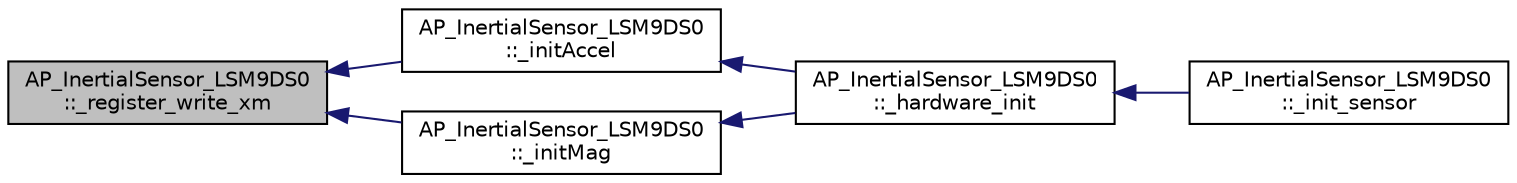 digraph "AP_InertialSensor_LSM9DS0::_register_write_xm"
{
 // INTERACTIVE_SVG=YES
  edge [fontname="Helvetica",fontsize="10",labelfontname="Helvetica",labelfontsize="10"];
  node [fontname="Helvetica",fontsize="10",shape=record];
  rankdir="LR";
  Node1 [label="AP_InertialSensor_LSM9DS0\l::_register_write_xm",height=0.2,width=0.4,color="black", fillcolor="grey75", style="filled" fontcolor="black"];
  Node1 -> Node2 [dir="back",color="midnightblue",fontsize="10",style="solid",fontname="Helvetica"];
  Node2 [label="AP_InertialSensor_LSM9DS0\l::_initAccel",height=0.2,width=0.4,color="black", fillcolor="white", style="filled",URL="$classAP__InertialSensor__LSM9DS0.html#a56ffbf91585244470aaece93b77447f5"];
  Node2 -> Node3 [dir="back",color="midnightblue",fontsize="10",style="solid",fontname="Helvetica"];
  Node3 [label="AP_InertialSensor_LSM9DS0\l::_hardware_init",height=0.2,width=0.4,color="black", fillcolor="white", style="filled",URL="$classAP__InertialSensor__LSM9DS0.html#a1ab90ee9f6357f22f78ba8e69f4d2d5d"];
  Node3 -> Node4 [dir="back",color="midnightblue",fontsize="10",style="solid",fontname="Helvetica"];
  Node4 [label="AP_InertialSensor_LSM9DS0\l::_init_sensor",height=0.2,width=0.4,color="black", fillcolor="white", style="filled",URL="$classAP__InertialSensor__LSM9DS0.html#a1047cd97a910ee344c829084b700e10b"];
  Node1 -> Node5 [dir="back",color="midnightblue",fontsize="10",style="solid",fontname="Helvetica"];
  Node5 [label="AP_InertialSensor_LSM9DS0\l::_initMag",height=0.2,width=0.4,color="black", fillcolor="white", style="filled",URL="$classAP__InertialSensor__LSM9DS0.html#a615bbf888469540299f46596d59c4b33"];
  Node5 -> Node3 [dir="back",color="midnightblue",fontsize="10",style="solid",fontname="Helvetica"];
}
